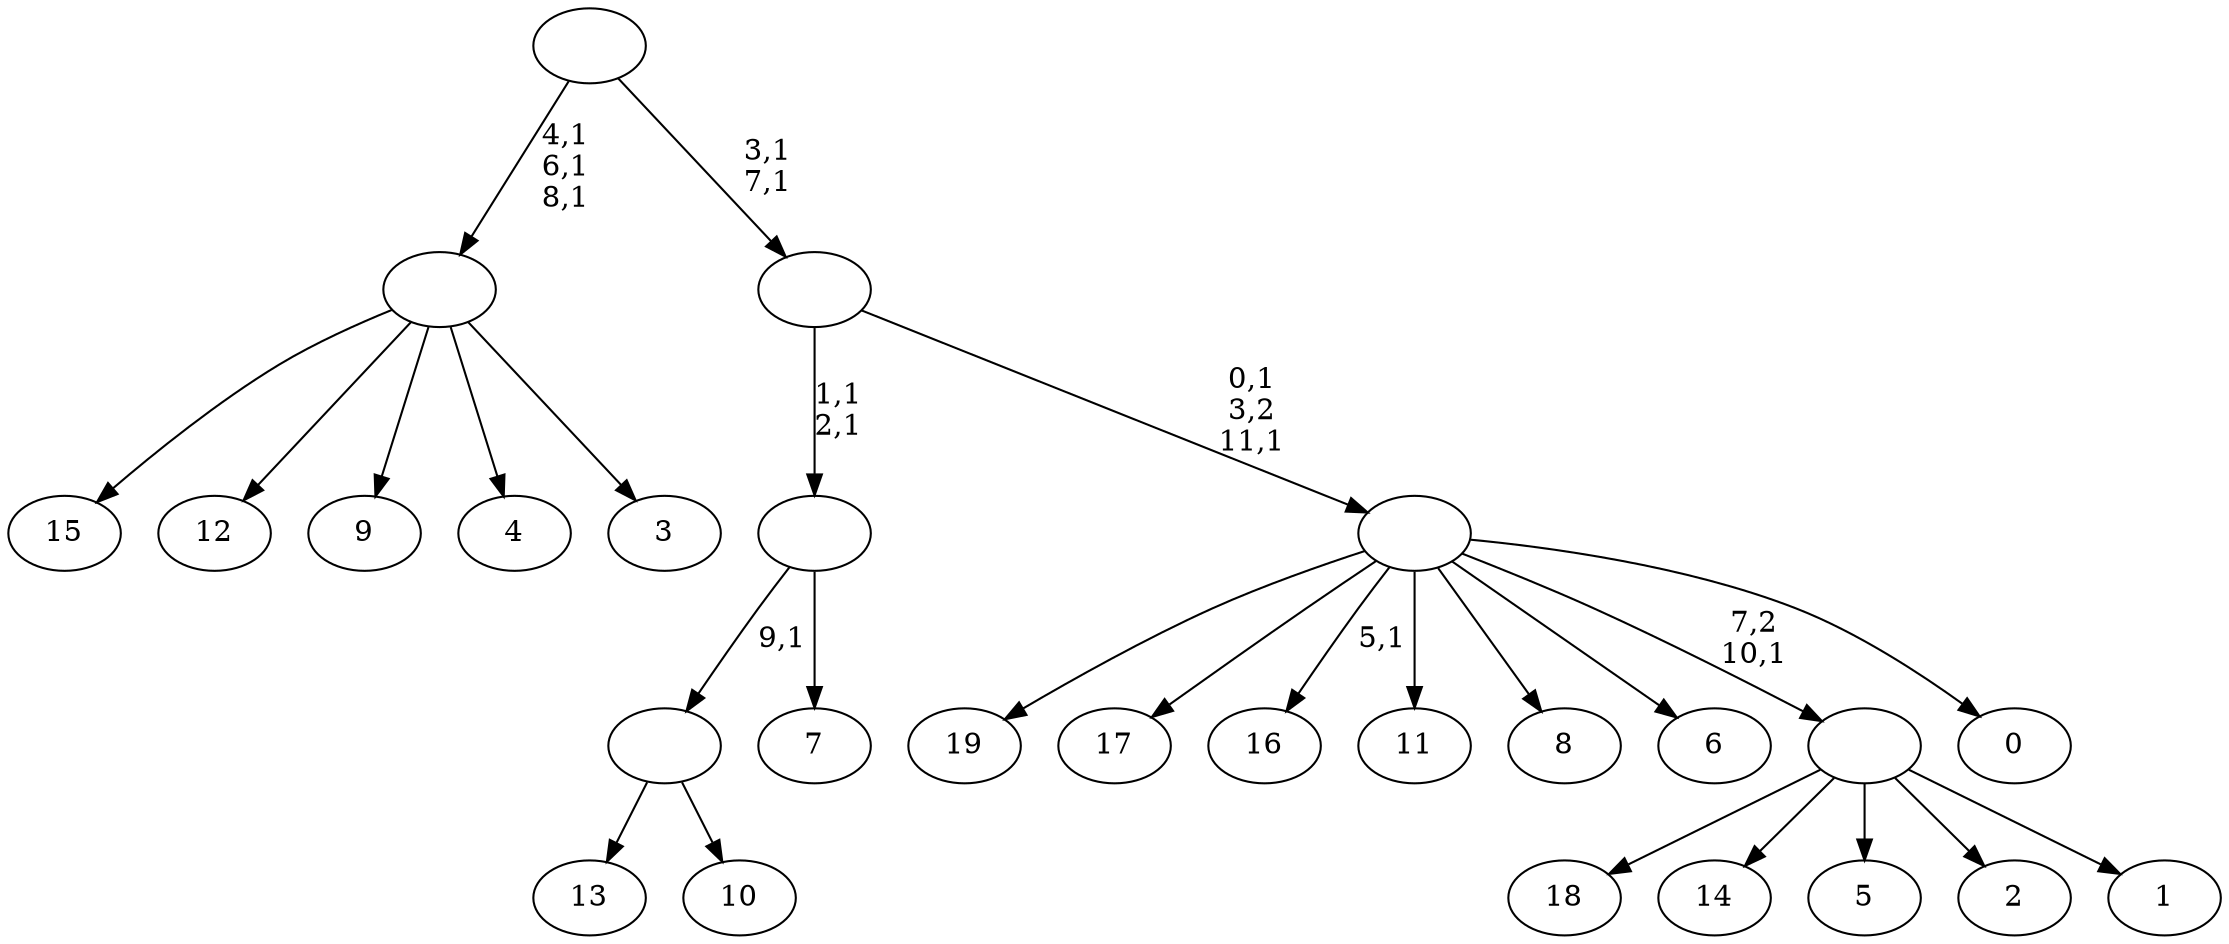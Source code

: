 digraph T {
	32 [label="19"]
	31 [label="18"]
	30 [label="17"]
	29 [label="16"]
	27 [label="15"]
	26 [label="14"]
	25 [label="13"]
	24 [label="12"]
	23 [label="11"]
	22 [label="10"]
	21 [label=""]
	20 [label="9"]
	19 [label="8"]
	18 [label="7"]
	17 [label=""]
	15 [label="6"]
	14 [label="5"]
	13 [label="4"]
	12 [label="3"]
	11 [label=""]
	8 [label="2"]
	7 [label="1"]
	6 [label=""]
	5 [label="0"]
	4 [label=""]
	2 [label=""]
	0 [label=""]
	21 -> 25 [label=""]
	21 -> 22 [label=""]
	17 -> 21 [label="9,1"]
	17 -> 18 [label=""]
	11 -> 27 [label=""]
	11 -> 24 [label=""]
	11 -> 20 [label=""]
	11 -> 13 [label=""]
	11 -> 12 [label=""]
	6 -> 31 [label=""]
	6 -> 26 [label=""]
	6 -> 14 [label=""]
	6 -> 8 [label=""]
	6 -> 7 [label=""]
	4 -> 29 [label="5,1"]
	4 -> 32 [label=""]
	4 -> 30 [label=""]
	4 -> 23 [label=""]
	4 -> 19 [label=""]
	4 -> 15 [label=""]
	4 -> 6 [label="7,2\n10,1"]
	4 -> 5 [label=""]
	2 -> 4 [label="0,1\n3,2\n11,1"]
	2 -> 17 [label="1,1\n2,1"]
	0 -> 2 [label="3,1\n7,1"]
	0 -> 11 [label="4,1\n6,1\n8,1"]
}
